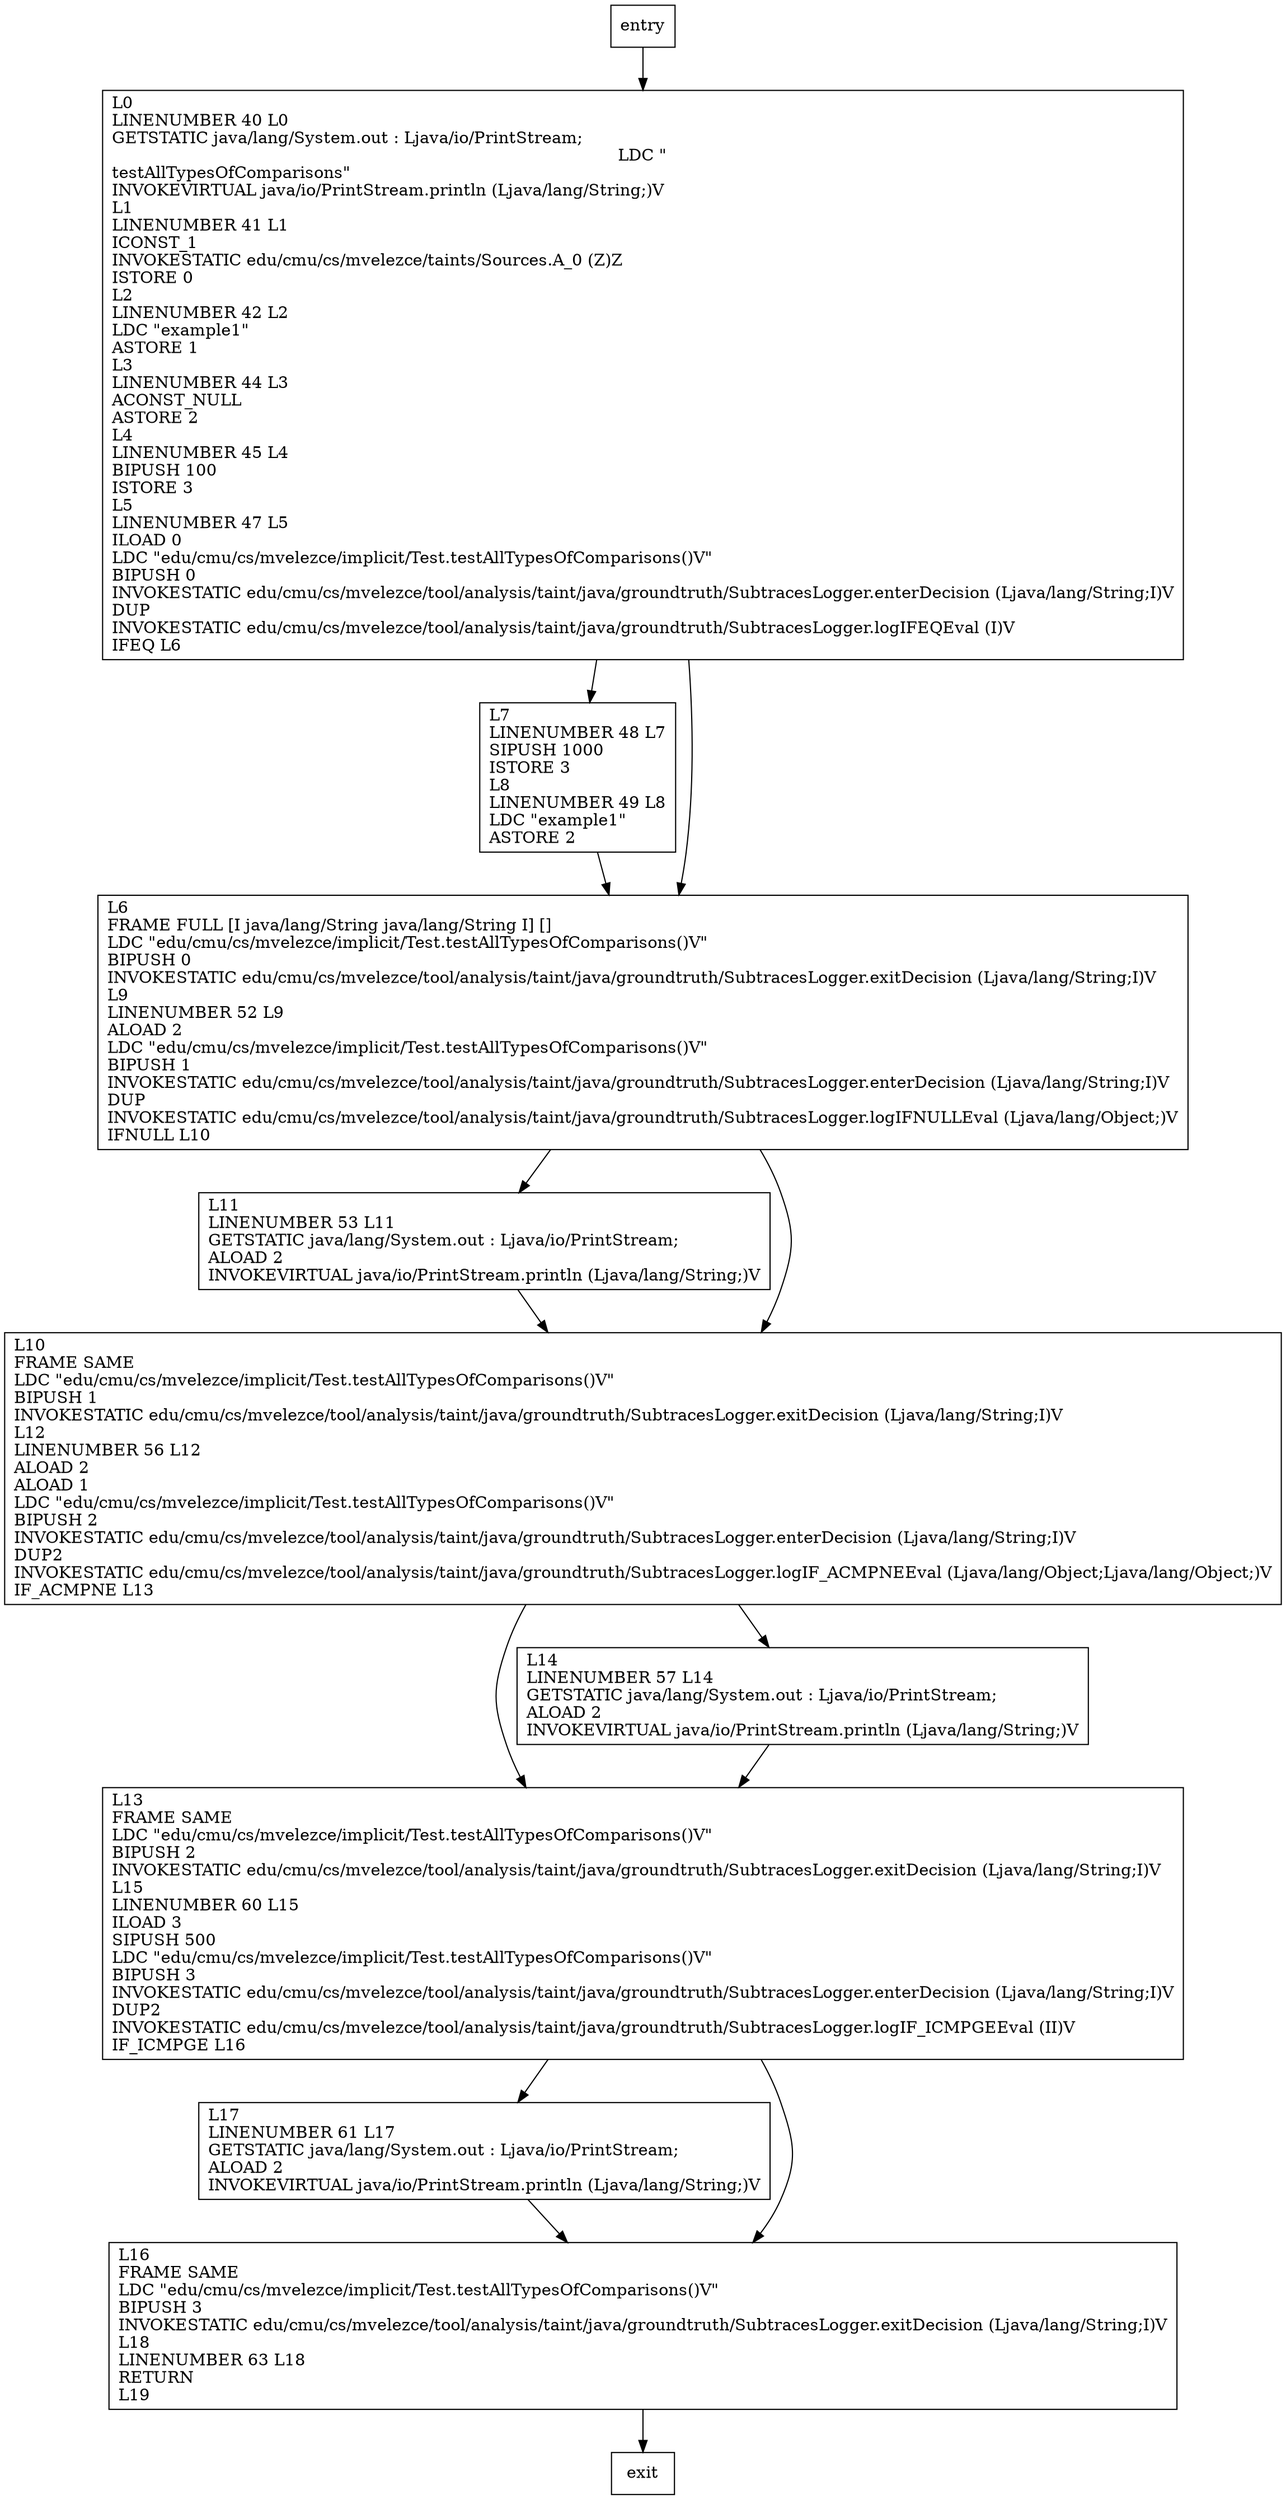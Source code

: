 digraph testAllTypesOfComparisons {
node [shape=record];
986345602 [label="L13\lFRAME SAME\lLDC \"edu/cmu/cs/mvelezce/implicit/Test.testAllTypesOfComparisons()V\"\lBIPUSH 2\lINVOKESTATIC edu/cmu/cs/mvelezce/tool/analysis/taint/java/groundtruth/SubtracesLogger.exitDecision (Ljava/lang/String;I)V\lL15\lLINENUMBER 60 L15\lILOAD 3\lSIPUSH 500\lLDC \"edu/cmu/cs/mvelezce/implicit/Test.testAllTypesOfComparisons()V\"\lBIPUSH 3\lINVOKESTATIC edu/cmu/cs/mvelezce/tool/analysis/taint/java/groundtruth/SubtracesLogger.enterDecision (Ljava/lang/String;I)V\lDUP2\lINVOKESTATIC edu/cmu/cs/mvelezce/tool/analysis/taint/java/groundtruth/SubtracesLogger.logIF_ICMPGEEval (II)V\lIF_ICMPGE L16\l"];
1288689924 [label="L7\lLINENUMBER 48 L7\lSIPUSH 1000\lISTORE 3\lL8\lLINENUMBER 49 L8\lLDC \"example1\"\lASTORE 2\l"];
1968535596 [label="L14\lLINENUMBER 57 L14\lGETSTATIC java/lang/System.out : Ljava/io/PrintStream;\lALOAD 2\lINVOKEVIRTUAL java/io/PrintStream.println (Ljava/lang/String;)V\l"];
1197514301 [label="L11\lLINENUMBER 53 L11\lGETSTATIC java/lang/System.out : Ljava/io/PrintStream;\lALOAD 2\lINVOKEVIRTUAL java/io/PrintStream.println (Ljava/lang/String;)V\l"];
837535226 [label="L17\lLINENUMBER 61 L17\lGETSTATIC java/lang/System.out : Ljava/io/PrintStream;\lALOAD 2\lINVOKEVIRTUAL java/io/PrintStream.println (Ljava/lang/String;)V\l"];
1575114306 [label="L6\lFRAME FULL [I java/lang/String java/lang/String I] []\lLDC \"edu/cmu/cs/mvelezce/implicit/Test.testAllTypesOfComparisons()V\"\lBIPUSH 0\lINVOKESTATIC edu/cmu/cs/mvelezce/tool/analysis/taint/java/groundtruth/SubtracesLogger.exitDecision (Ljava/lang/String;I)V\lL9\lLINENUMBER 52 L9\lALOAD 2\lLDC \"edu/cmu/cs/mvelezce/implicit/Test.testAllTypesOfComparisons()V\"\lBIPUSH 1\lINVOKESTATIC edu/cmu/cs/mvelezce/tool/analysis/taint/java/groundtruth/SubtracesLogger.enterDecision (Ljava/lang/String;I)V\lDUP\lINVOKESTATIC edu/cmu/cs/mvelezce/tool/analysis/taint/java/groundtruth/SubtracesLogger.logIFNULLEval (Ljava/lang/Object;)V\lIFNULL L10\l"];
1031783603 [label="L0\lLINENUMBER 40 L0\lGETSTATIC java/lang/System.out : Ljava/io/PrintStream;\lLDC \"\ntestAllTypesOfComparisons\"\lINVOKEVIRTUAL java/io/PrintStream.println (Ljava/lang/String;)V\lL1\lLINENUMBER 41 L1\lICONST_1\lINVOKESTATIC edu/cmu/cs/mvelezce/taints/Sources.A_0 (Z)Z\lISTORE 0\lL2\lLINENUMBER 42 L2\lLDC \"example1\"\lASTORE 1\lL3\lLINENUMBER 44 L3\lACONST_NULL\lASTORE 2\lL4\lLINENUMBER 45 L4\lBIPUSH 100\lISTORE 3\lL5\lLINENUMBER 47 L5\lILOAD 0\lLDC \"edu/cmu/cs/mvelezce/implicit/Test.testAllTypesOfComparisons()V\"\lBIPUSH 0\lINVOKESTATIC edu/cmu/cs/mvelezce/tool/analysis/taint/java/groundtruth/SubtracesLogger.enterDecision (Ljava/lang/String;I)V\lDUP\lINVOKESTATIC edu/cmu/cs/mvelezce/tool/analysis/taint/java/groundtruth/SubtracesLogger.logIFEQEval (I)V\lIFEQ L6\l"];
1924738278 [label="L16\lFRAME SAME\lLDC \"edu/cmu/cs/mvelezce/implicit/Test.testAllTypesOfComparisons()V\"\lBIPUSH 3\lINVOKESTATIC edu/cmu/cs/mvelezce/tool/analysis/taint/java/groundtruth/SubtracesLogger.exitDecision (Ljava/lang/String;I)V\lL18\lLINENUMBER 63 L18\lRETURN\lL19\l"];
75073629 [label="L10\lFRAME SAME\lLDC \"edu/cmu/cs/mvelezce/implicit/Test.testAllTypesOfComparisons()V\"\lBIPUSH 1\lINVOKESTATIC edu/cmu/cs/mvelezce/tool/analysis/taint/java/groundtruth/SubtracesLogger.exitDecision (Ljava/lang/String;I)V\lL12\lLINENUMBER 56 L12\lALOAD 2\lALOAD 1\lLDC \"edu/cmu/cs/mvelezce/implicit/Test.testAllTypesOfComparisons()V\"\lBIPUSH 2\lINVOKESTATIC edu/cmu/cs/mvelezce/tool/analysis/taint/java/groundtruth/SubtracesLogger.enterDecision (Ljava/lang/String;I)V\lDUP2\lINVOKESTATIC edu/cmu/cs/mvelezce/tool/analysis/taint/java/groundtruth/SubtracesLogger.logIF_ACMPNEEval (Ljava/lang/Object;Ljava/lang/Object;)V\lIF_ACMPNE L13\l"];
entry;
exit;
986345602 -> 837535226;
986345602 -> 1924738278;
entry -> 1031783603;
1288689924 -> 1575114306;
1968535596 -> 986345602;
1197514301 -> 75073629;
837535226 -> 1924738278;
1575114306 -> 1197514301;
1575114306 -> 75073629;
1031783603 -> 1288689924;
1031783603 -> 1575114306;
1924738278 -> exit;
75073629 -> 986345602;
75073629 -> 1968535596;
}
